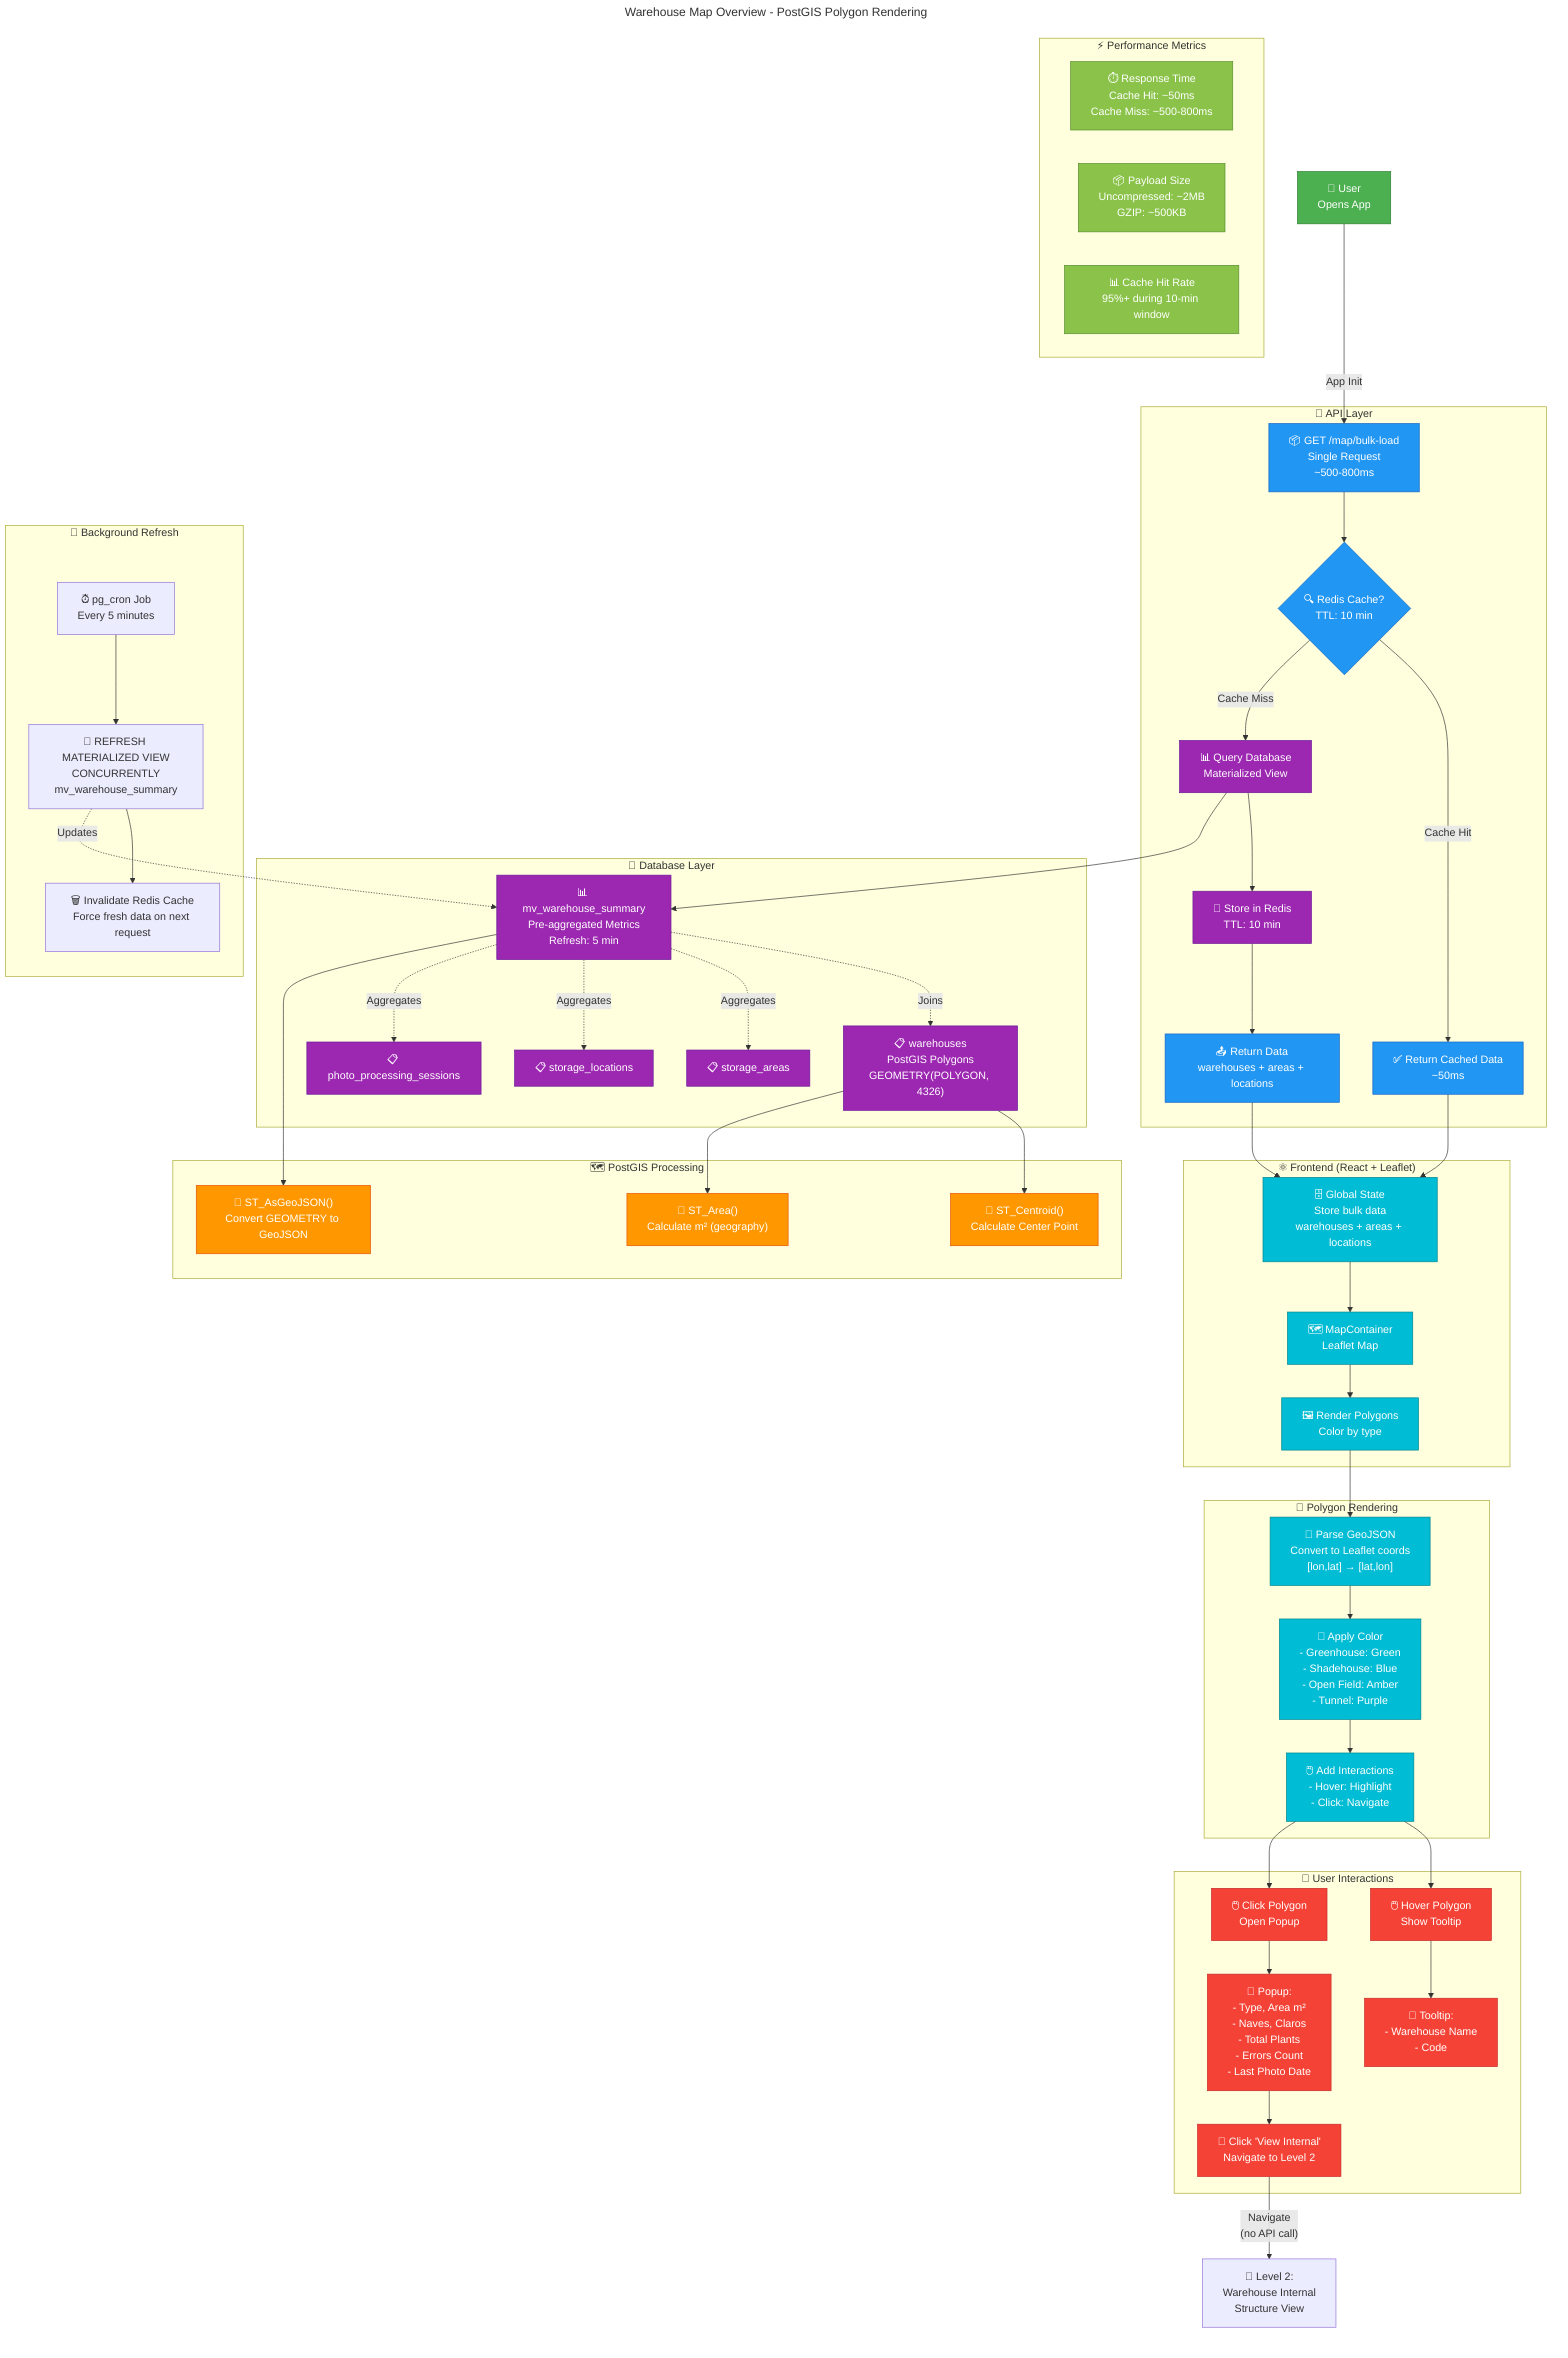 ---
title: Warehouse Map Overview - PostGIS Polygon Rendering
---
graph TB
    %% User Action
    User["👤 User<br/>Opens App"] -->|"App Init"| BulkLoad

    %% API Layer
    subgraph API["🔄 API Layer"]
        BulkLoad["📦 GET /map/bulk-load<br/>Single Request<br/>~500-800ms"]
        CheckCache{"🔍 Redis Cache?<br/>TTL: 10 min"}
        FetchDB["📊 Query Database<br/>Materialized View"]

        BulkLoad --> CheckCache
        CheckCache -->|"Cache Hit"| ReturnCached["✅ Return Cached Data<br/>~50ms"]
        CheckCache -->|"Cache Miss"| FetchDB
        FetchDB --> StoreCache["💾 Store in Redis<br/>TTL: 10 min"]
        StoreCache --> ReturnData["📤 Return Data<br/>warehouses + areas + locations"]
    end

    %% Database Layer
    subgraph Database["💾 Database Layer"]
        MVSummary["📊 mv_warehouse_summary<br/>Pre-aggregated Metrics<br/>Refresh: 5 min"]
        WHTable["📋 warehouses<br/>PostGIS Polygons<br/>GEOMETRY(POLYGON, 4326)"]
        SATable["📋 storage_areas"]
        SLTable["📋 storage_locations"]
        PPSTable["📋 photo_processing_sessions"]

        MVSummary -.->|"Joins"| WHTable
        MVSummary -.->|"Aggregates"| SATable
        MVSummary -.->|"Aggregates"| SLTable
        MVSummary -.->|"Aggregates"| PPSTable

        FetchDB --> MVSummary
    end

    %% PostGIS Processing
    subgraph PostGIS["🗺️ PostGIS Processing"]
        ExtractGeoJSON["🔧 ST_AsGeoJSON()<br/>Convert GEOMETRY to GeoJSON"]
        CalcCentroid["📍 ST_Centroid()<br/>Calculate Center Point"]
        CalcArea["📏 ST_Area()<br/>Calculate m² (geography)"]

        MVSummary --> ExtractGeoJSON
        WHTable --> CalcCentroid
        WHTable --> CalcArea
    end

    %% Frontend Layer
    ReturnData --> FrontendState
    ReturnCached --> FrontendState

    subgraph Frontend["⚛️ Frontend (React + Leaflet)"]
        FrontendState["🗄️ Global State<br/>Store bulk data<br/>warehouses + areas + locations"]
        MapComponent["🗺️ MapContainer<br/>Leaflet Map"]
        RenderPolygons["🖼️ Render Polygons<br/>Color by type"]

        FrontendState --> MapComponent
        MapComponent --> RenderPolygons
    end

    %% Polygon Rendering
    subgraph PolygonLayer["📐 Polygon Rendering"]
        ParseGeoJSON["🔄 Parse GeoJSON<br/>Convert to Leaflet coords<br/>[lon,lat] → [lat,lon]"]
        ApplyColor["🎨 Apply Color<br/>- Greenhouse: Green<br/>- Shadehouse: Blue<br/>- Open Field: Amber<br/>- Tunnel: Purple"]
        AddInteractions["🖱️ Add Interactions<br/>- Hover: Highlight<br/>- Click: Navigate"]

        RenderPolygons --> ParseGeoJSON
        ParseGeoJSON --> ApplyColor
        ApplyColor --> AddInteractions
    end

    %% Tooltip & Popup
    subgraph Interactions["💬 User Interactions"]
        Hover["🖱️ Hover Polygon<br/>Show Tooltip"]
        TooltipShow["💬 Tooltip:<br/>- Warehouse Name<br/>- Code"]
        Click["🖱️ Click Polygon<br/>Open Popup"]
        PopupShow["💬 Popup:<br/>- Type, Area m²<br/>- Naves, Claros<br/>- Total Plants<br/>- Errors Count<br/>- Last Photo Date"]
        ClickView["🔘 Click 'View Internal'<br/>Navigate to Level 2"]

        AddInteractions --> Hover
        AddInteractions --> Click
        Hover --> TooltipShow
        Click --> PopupShow
        PopupShow --> ClickView
    end

    %% Navigation
    ClickView -->|"Navigate<br/>(no API call)"| NextLevel["🏢 Level 2:<br/>Warehouse Internal<br/>Structure View"]

    %% Materialized View Refresh
    subgraph Refresh["🔄 Background Refresh"]
        CronJob["⏰ pg_cron Job<br/>Every 5 minutes"]
        RefreshMV["🔄 REFRESH MATERIALIZED VIEW<br/>CONCURRENTLY<br/>mv_warehouse_summary"]
        InvalidateCache["🗑️ Invalidate Redis Cache<br/>Force fresh data on next request"]

        CronJob --> RefreshMV
        RefreshMV --> InvalidateCache
    end

    RefreshMV -.->|"Updates"| MVSummary

    %% Performance Metrics
    subgraph Performance["⚡ Performance Metrics"]
        ResponseTime["⏱️ Response Time<br/>Cache Hit: ~50ms<br/>Cache Miss: ~500-800ms"]
        PayloadSize["📦 Payload Size<br/>Uncompressed: ~2MB<br/>GZIP: ~500KB"]
        CacheHitRate["📊 Cache Hit Rate<br/>95%+ during 10-min window"]
    end

    %% Styling
    classDef userClass fill:#4CAF50,stroke:#2E7D32,color:#fff
    classDef apiClass fill:#2196F3,stroke:#1565C0,color:#fff
    classDef dbClass fill:#9C27B0,stroke:#6A1B9A,color:#fff
    classDef gisClass fill:#FF9800,stroke:#E65100,color:#fff
    classDef frontendClass fill:#00BCD4,stroke:#00838F,color:#fff
    classDef interactionClass fill:#F44336,stroke:#C62828,color:#fff
    classDef perfClass fill:#8BC34A,stroke:#558B2F,color:#fff

    class User userClass
    class BulkLoad,CheckCache,ReturnCached,ReturnData apiClass
    class MVSummary,WHTable,SATable,SLTable,PPSTable,FetchDB,StoreCache dbClass
    class ExtractGeoJSON,CalcCentroid,CalcArea gisClass
    class FrontendState,MapComponent,RenderPolygons,ParseGeoJSON,ApplyColor,AddInteractions frontendClass
    class Hover,TooltipShow,Click,PopupShow,ClickView interactionClass
    class ResponseTime,PayloadSize,CacheHitRate perfClass